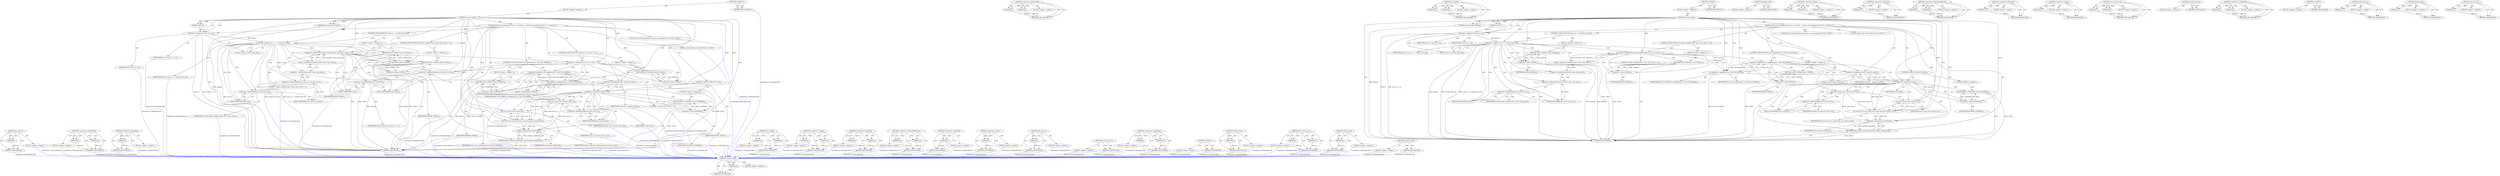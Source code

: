 digraph "prepare_creds" {
vulnerable_154 [label=<(METHOD,commit_creds)>];
vulnerable_155 [label=<(PARAM,p1)>];
vulnerable_156 [label=<(BLOCK,&lt;empty&gt;,&lt;empty&gt;)>];
vulnerable_157 [label=<(METHOD_RETURN,ANY)>];
vulnerable_111 [label=<(METHOD,&lt;operator&gt;.greaterThan)>];
vulnerable_112 [label=<(PARAM,p1)>];
vulnerable_113 [label=<(PARAM,p2)>];
vulnerable_114 [label=<(BLOCK,&lt;empty&gt;,&lt;empty&gt;)>];
vulnerable_115 [label=<(METHOD_RETURN,ANY)>];
vulnerable_133 [label=<(METHOD,ns_capable)>];
vulnerable_134 [label=<(PARAM,p1)>];
vulnerable_135 [label=<(PARAM,p2)>];
vulnerable_136 [label=<(BLOCK,&lt;empty&gt;,&lt;empty&gt;)>];
vulnerable_137 [label=<(METHOD_RETURN,ANY)>];
vulnerable_6 [label=<(METHOD,&lt;global&gt;)<SUB>1</SUB>>];
vulnerable_7 [label=<(BLOCK,&lt;empty&gt;,&lt;empty&gt;)<SUB>1</SUB>>];
vulnerable_8 [label=<(METHOD,userns_install)<SUB>1</SUB>>];
vulnerable_9 [label=<(PARAM,struct nsproxy *nsproxy)<SUB>1</SUB>>];
vulnerable_10 [label=<(PARAM,void *ns)<SUB>1</SUB>>];
vulnerable_11 [label=<(BLOCK,{
	struct user_namespace *user_ns = ns;
	struct...,{
	struct user_namespace *user_ns = ns;
	struct...)<SUB>2</SUB>>];
vulnerable_12 [label="<(LOCAL,struct user_namespace* user_ns: user_namespace*)<SUB>3</SUB>>"];
vulnerable_13 [label=<(&lt;operator&gt;.assignment,*user_ns = ns)<SUB>3</SUB>>];
vulnerable_14 [label=<(IDENTIFIER,user_ns,*user_ns = ns)<SUB>3</SUB>>];
vulnerable_15 [label=<(IDENTIFIER,ns,*user_ns = ns)<SUB>3</SUB>>];
vulnerable_16 [label="<(LOCAL,struct cred* cred: cred*)<SUB>4</SUB>>"];
vulnerable_17 [label=<(CONTROL_STRUCTURE,IF,if (user_ns == current_user_ns()))<SUB>9</SUB>>];
vulnerable_18 [label=<(&lt;operator&gt;.equals,user_ns == current_user_ns())<SUB>9</SUB>>];
vulnerable_19 [label=<(IDENTIFIER,user_ns,user_ns == current_user_ns())<SUB>9</SUB>>];
vulnerable_20 [label=<(current_user_ns,current_user_ns())<SUB>9</SUB>>];
vulnerable_21 [label=<(BLOCK,&lt;empty&gt;,&lt;empty&gt;)<SUB>10</SUB>>];
vulnerable_22 [label=<(RETURN,return -EINVAL;,return -EINVAL;)<SUB>10</SUB>>];
vulnerable_23 [label=<(&lt;operator&gt;.minus,-EINVAL)<SUB>10</SUB>>];
vulnerable_24 [label=<(IDENTIFIER,EINVAL,-EINVAL)<SUB>10</SUB>>];
vulnerable_25 [label=<(CONTROL_STRUCTURE,IF,if (atomic_read(&amp;current-&gt;mm-&gt;mm_users) &gt; 1))<SUB>13</SUB>>];
vulnerable_26 [label=<(&lt;operator&gt;.greaterThan,atomic_read(&amp;current-&gt;mm-&gt;mm_users) &gt; 1)<SUB>13</SUB>>];
vulnerable_27 [label=<(atomic_read,atomic_read(&amp;current-&gt;mm-&gt;mm_users))<SUB>13</SUB>>];
vulnerable_28 [label=<(&lt;operator&gt;.addressOf,&amp;current-&gt;mm-&gt;mm_users)<SUB>13</SUB>>];
vulnerable_29 [label=<(&lt;operator&gt;.indirectFieldAccess,current-&gt;mm-&gt;mm_users)<SUB>13</SUB>>];
vulnerable_30 [label=<(&lt;operator&gt;.indirectFieldAccess,current-&gt;mm)<SUB>13</SUB>>];
vulnerable_31 [label=<(IDENTIFIER,current,atomic_read(&amp;current-&gt;mm-&gt;mm_users))<SUB>13</SUB>>];
vulnerable_32 [label=<(FIELD_IDENTIFIER,mm,mm)<SUB>13</SUB>>];
vulnerable_33 [label=<(FIELD_IDENTIFIER,mm_users,mm_users)<SUB>13</SUB>>];
vulnerable_34 [label=<(LITERAL,1,atomic_read(&amp;current-&gt;mm-&gt;mm_users) &gt; 1)<SUB>13</SUB>>];
vulnerable_35 [label=<(BLOCK,&lt;empty&gt;,&lt;empty&gt;)<SUB>14</SUB>>];
vulnerable_36 [label=<(RETURN,return -EINVAL;,return -EINVAL;)<SUB>14</SUB>>];
vulnerable_37 [label=<(&lt;operator&gt;.minus,-EINVAL)<SUB>14</SUB>>];
vulnerable_38 [label=<(IDENTIFIER,EINVAL,-EINVAL)<SUB>14</SUB>>];
vulnerable_39 [label=<(CONTROL_STRUCTURE,IF,if (!ns_capable(user_ns, CAP_SYS_ADMIN)))<SUB>16</SUB>>];
vulnerable_40 [label=<(&lt;operator&gt;.logicalNot,!ns_capable(user_ns, CAP_SYS_ADMIN))<SUB>16</SUB>>];
vulnerable_41 [label=<(ns_capable,ns_capable(user_ns, CAP_SYS_ADMIN))<SUB>16</SUB>>];
vulnerable_42 [label=<(IDENTIFIER,user_ns,ns_capable(user_ns, CAP_SYS_ADMIN))<SUB>16</SUB>>];
vulnerable_43 [label=<(IDENTIFIER,CAP_SYS_ADMIN,ns_capable(user_ns, CAP_SYS_ADMIN))<SUB>16</SUB>>];
vulnerable_44 [label=<(BLOCK,&lt;empty&gt;,&lt;empty&gt;)<SUB>17</SUB>>];
vulnerable_45 [label=<(RETURN,return -EPERM;,return -EPERM;)<SUB>17</SUB>>];
vulnerable_46 [label=<(&lt;operator&gt;.minus,-EPERM)<SUB>17</SUB>>];
vulnerable_47 [label=<(IDENTIFIER,EPERM,-EPERM)<SUB>17</SUB>>];
vulnerable_48 [label=<(&lt;operator&gt;.assignment,cred = prepare_creds())<SUB>19</SUB>>];
vulnerable_49 [label=<(IDENTIFIER,cred,cred = prepare_creds())<SUB>19</SUB>>];
vulnerable_50 [label=<(prepare_creds,prepare_creds())<SUB>19</SUB>>];
vulnerable_51 [label=<(CONTROL_STRUCTURE,IF,if (!cred))<SUB>20</SUB>>];
vulnerable_52 [label=<(&lt;operator&gt;.logicalNot,!cred)<SUB>20</SUB>>];
vulnerable_53 [label=<(IDENTIFIER,cred,!cred)<SUB>20</SUB>>];
vulnerable_54 [label=<(BLOCK,&lt;empty&gt;,&lt;empty&gt;)<SUB>21</SUB>>];
vulnerable_55 [label=<(RETURN,return -ENOMEM;,return -ENOMEM;)<SUB>21</SUB>>];
vulnerable_56 [label=<(&lt;operator&gt;.minus,-ENOMEM)<SUB>21</SUB>>];
vulnerable_57 [label=<(IDENTIFIER,ENOMEM,-ENOMEM)<SUB>21</SUB>>];
vulnerable_58 [label=<(put_user_ns,put_user_ns(cred-&gt;user_ns))<SUB>23</SUB>>];
vulnerable_59 [label=<(&lt;operator&gt;.indirectFieldAccess,cred-&gt;user_ns)<SUB>23</SUB>>];
vulnerable_60 [label=<(IDENTIFIER,cred,put_user_ns(cred-&gt;user_ns))<SUB>23</SUB>>];
vulnerable_61 [label=<(FIELD_IDENTIFIER,user_ns,user_ns)<SUB>23</SUB>>];
vulnerable_62 [label=<(set_cred_user_ns,set_cred_user_ns(cred, get_user_ns(user_ns)))<SUB>24</SUB>>];
vulnerable_63 [label=<(IDENTIFIER,cred,set_cred_user_ns(cred, get_user_ns(user_ns)))<SUB>24</SUB>>];
vulnerable_64 [label=<(get_user_ns,get_user_ns(user_ns))<SUB>24</SUB>>];
vulnerable_65 [label=<(IDENTIFIER,user_ns,get_user_ns(user_ns))<SUB>24</SUB>>];
vulnerable_66 [label=<(RETURN,return commit_creds(cred);,return commit_creds(cred);)<SUB>26</SUB>>];
vulnerable_67 [label=<(commit_creds,commit_creds(cred))<SUB>26</SUB>>];
vulnerable_68 [label=<(IDENTIFIER,cred,commit_creds(cred))<SUB>26</SUB>>];
vulnerable_69 [label=<(METHOD_RETURN,int)<SUB>1</SUB>>];
vulnerable_71 [label=<(METHOD_RETURN,ANY)<SUB>1</SUB>>];
vulnerable_138 [label=<(METHOD,prepare_creds)>];
vulnerable_139 [label=<(BLOCK,&lt;empty&gt;,&lt;empty&gt;)>];
vulnerable_140 [label=<(METHOD_RETURN,ANY)>];
vulnerable_99 [label=<(METHOD,&lt;operator&gt;.equals)>];
vulnerable_100 [label=<(PARAM,p1)>];
vulnerable_101 [label=<(PARAM,p2)>];
vulnerable_102 [label=<(BLOCK,&lt;empty&gt;,&lt;empty&gt;)>];
vulnerable_103 [label=<(METHOD_RETURN,ANY)>];
vulnerable_129 [label=<(METHOD,&lt;operator&gt;.logicalNot)>];
vulnerable_130 [label=<(PARAM,p1)>];
vulnerable_131 [label=<(BLOCK,&lt;empty&gt;,&lt;empty&gt;)>];
vulnerable_132 [label=<(METHOD_RETURN,ANY)>];
vulnerable_124 [label=<(METHOD,&lt;operator&gt;.indirectFieldAccess)>];
vulnerable_125 [label=<(PARAM,p1)>];
vulnerable_126 [label=<(PARAM,p2)>];
vulnerable_127 [label=<(BLOCK,&lt;empty&gt;,&lt;empty&gt;)>];
vulnerable_128 [label=<(METHOD_RETURN,ANY)>];
vulnerable_120 [label=<(METHOD,&lt;operator&gt;.addressOf)>];
vulnerable_121 [label=<(PARAM,p1)>];
vulnerable_122 [label=<(BLOCK,&lt;empty&gt;,&lt;empty&gt;)>];
vulnerable_123 [label=<(METHOD_RETURN,ANY)>];
vulnerable_107 [label=<(METHOD,&lt;operator&gt;.minus)>];
vulnerable_108 [label=<(PARAM,p1)>];
vulnerable_109 [label=<(BLOCK,&lt;empty&gt;,&lt;empty&gt;)>];
vulnerable_110 [label=<(METHOD_RETURN,ANY)>];
vulnerable_145 [label=<(METHOD,set_cred_user_ns)>];
vulnerable_146 [label=<(PARAM,p1)>];
vulnerable_147 [label=<(PARAM,p2)>];
vulnerable_148 [label=<(BLOCK,&lt;empty&gt;,&lt;empty&gt;)>];
vulnerable_149 [label=<(METHOD_RETURN,ANY)>];
vulnerable_104 [label=<(METHOD,current_user_ns)>];
vulnerable_105 [label=<(BLOCK,&lt;empty&gt;,&lt;empty&gt;)>];
vulnerable_106 [label=<(METHOD_RETURN,ANY)>];
vulnerable_94 [label=<(METHOD,&lt;operator&gt;.assignment)>];
vulnerable_95 [label=<(PARAM,p1)>];
vulnerable_96 [label=<(PARAM,p2)>];
vulnerable_97 [label=<(BLOCK,&lt;empty&gt;,&lt;empty&gt;)>];
vulnerable_98 [label=<(METHOD_RETURN,ANY)>];
vulnerable_88 [label=<(METHOD,&lt;global&gt;)<SUB>1</SUB>>];
vulnerable_89 [label=<(BLOCK,&lt;empty&gt;,&lt;empty&gt;)>];
vulnerable_90 [label=<(METHOD_RETURN,ANY)>];
vulnerable_150 [label=<(METHOD,get_user_ns)>];
vulnerable_151 [label=<(PARAM,p1)>];
vulnerable_152 [label=<(BLOCK,&lt;empty&gt;,&lt;empty&gt;)>];
vulnerable_153 [label=<(METHOD_RETURN,ANY)>];
vulnerable_116 [label=<(METHOD,atomic_read)>];
vulnerable_117 [label=<(PARAM,p1)>];
vulnerable_118 [label=<(BLOCK,&lt;empty&gt;,&lt;empty&gt;)>];
vulnerable_119 [label=<(METHOD_RETURN,ANY)>];
vulnerable_141 [label=<(METHOD,put_user_ns)>];
vulnerable_142 [label=<(PARAM,p1)>];
vulnerable_143 [label=<(BLOCK,&lt;empty&gt;,&lt;empty&gt;)>];
vulnerable_144 [label=<(METHOD_RETURN,ANY)>];
fixed_167 [label=<(METHOD,get_user_ns)>];
fixed_168 [label=<(PARAM,p1)>];
fixed_169 [label=<(BLOCK,&lt;empty&gt;,&lt;empty&gt;)>];
fixed_170 [label=<(METHOD_RETURN,ANY)>];
fixed_123 [label=<(METHOD,&lt;operator&gt;.greaterThan)>];
fixed_124 [label=<(PARAM,p1)>];
fixed_125 [label=<(PARAM,p2)>];
fixed_126 [label=<(BLOCK,&lt;empty&gt;,&lt;empty&gt;)>];
fixed_127 [label=<(METHOD_RETURN,ANY)>];
fixed_146 [label=<(METHOD,&lt;operator&gt;.logicalNot)>];
fixed_147 [label=<(PARAM,p1)>];
fixed_148 [label=<(BLOCK,&lt;empty&gt;,&lt;empty&gt;)>];
fixed_149 [label=<(METHOD_RETURN,ANY)>];
fixed_6 [label=<(METHOD,&lt;global&gt;)<SUB>1</SUB>>];
fixed_7 [label=<(BLOCK,&lt;empty&gt;,&lt;empty&gt;)<SUB>1</SUB>>];
fixed_8 [label=<(METHOD,userns_install)<SUB>1</SUB>>];
fixed_9 [label=<(PARAM,struct nsproxy *nsproxy)<SUB>1</SUB>>];
fixed_10 [label=<(PARAM,void *ns)<SUB>1</SUB>>];
fixed_11 [label=<(BLOCK,{
	struct user_namespace *user_ns = ns;
	struct...,{
	struct user_namespace *user_ns = ns;
	struct...)<SUB>2</SUB>>];
fixed_12 [label="<(LOCAL,struct user_namespace* user_ns: user_namespace*)<SUB>3</SUB>>"];
fixed_13 [label=<(&lt;operator&gt;.assignment,*user_ns = ns)<SUB>3</SUB>>];
fixed_14 [label=<(IDENTIFIER,user_ns,*user_ns = ns)<SUB>3</SUB>>];
fixed_15 [label=<(IDENTIFIER,ns,*user_ns = ns)<SUB>3</SUB>>];
fixed_16 [label="<(LOCAL,struct cred* cred: cred*)<SUB>4</SUB>>"];
fixed_17 [label=<(CONTROL_STRUCTURE,IF,if (user_ns == current_user_ns()))<SUB>9</SUB>>];
fixed_18 [label=<(&lt;operator&gt;.equals,user_ns == current_user_ns())<SUB>9</SUB>>];
fixed_19 [label=<(IDENTIFIER,user_ns,user_ns == current_user_ns())<SUB>9</SUB>>];
fixed_20 [label=<(current_user_ns,current_user_ns())<SUB>9</SUB>>];
fixed_21 [label=<(BLOCK,&lt;empty&gt;,&lt;empty&gt;)<SUB>10</SUB>>];
fixed_22 [label=<(RETURN,return -EINVAL;,return -EINVAL;)<SUB>10</SUB>>];
fixed_23 [label=<(&lt;operator&gt;.minus,-EINVAL)<SUB>10</SUB>>];
fixed_24 [label=<(IDENTIFIER,EINVAL,-EINVAL)<SUB>10</SUB>>];
fixed_25 [label=<(CONTROL_STRUCTURE,IF,if (atomic_read(&amp;current-&gt;mm-&gt;mm_users) &gt; 1))<SUB>13</SUB>>];
fixed_26 [label=<(&lt;operator&gt;.greaterThan,atomic_read(&amp;current-&gt;mm-&gt;mm_users) &gt; 1)<SUB>13</SUB>>];
fixed_27 [label=<(atomic_read,atomic_read(&amp;current-&gt;mm-&gt;mm_users))<SUB>13</SUB>>];
fixed_28 [label=<(&lt;operator&gt;.addressOf,&amp;current-&gt;mm-&gt;mm_users)<SUB>13</SUB>>];
fixed_29 [label=<(&lt;operator&gt;.indirectFieldAccess,current-&gt;mm-&gt;mm_users)<SUB>13</SUB>>];
fixed_30 [label=<(&lt;operator&gt;.indirectFieldAccess,current-&gt;mm)<SUB>13</SUB>>];
fixed_31 [label=<(IDENTIFIER,current,atomic_read(&amp;current-&gt;mm-&gt;mm_users))<SUB>13</SUB>>];
fixed_32 [label=<(FIELD_IDENTIFIER,mm,mm)<SUB>13</SUB>>];
fixed_33 [label=<(FIELD_IDENTIFIER,mm_users,mm_users)<SUB>13</SUB>>];
fixed_34 [label=<(LITERAL,1,atomic_read(&amp;current-&gt;mm-&gt;mm_users) &gt; 1)<SUB>13</SUB>>];
fixed_35 [label=<(BLOCK,&lt;empty&gt;,&lt;empty&gt;)<SUB>14</SUB>>];
fixed_36 [label=<(RETURN,return -EINVAL;,return -EINVAL;)<SUB>14</SUB>>];
fixed_37 [label=<(&lt;operator&gt;.minus,-EINVAL)<SUB>14</SUB>>];
fixed_38 [label=<(IDENTIFIER,EINVAL,-EINVAL)<SUB>14</SUB>>];
fixed_39 [label=<(CONTROL_STRUCTURE,IF,if (current-&gt;fs-&gt;users != 1))<SUB>16</SUB>>];
fixed_40 [label=<(&lt;operator&gt;.notEquals,current-&gt;fs-&gt;users != 1)<SUB>16</SUB>>];
fixed_41 [label=<(&lt;operator&gt;.indirectFieldAccess,current-&gt;fs-&gt;users)<SUB>16</SUB>>];
fixed_42 [label=<(&lt;operator&gt;.indirectFieldAccess,current-&gt;fs)<SUB>16</SUB>>];
fixed_43 [label=<(IDENTIFIER,current,current-&gt;fs-&gt;users != 1)<SUB>16</SUB>>];
fixed_44 [label=<(FIELD_IDENTIFIER,fs,fs)<SUB>16</SUB>>];
fixed_45 [label=<(FIELD_IDENTIFIER,users,users)<SUB>16</SUB>>];
fixed_46 [label=<(LITERAL,1,current-&gt;fs-&gt;users != 1)<SUB>16</SUB>>];
fixed_47 [label=<(BLOCK,&lt;empty&gt;,&lt;empty&gt;)<SUB>17</SUB>>];
fixed_48 [label=<(RETURN,return -EINVAL;,return -EINVAL;)<SUB>17</SUB>>];
fixed_49 [label=<(&lt;operator&gt;.minus,-EINVAL)<SUB>17</SUB>>];
fixed_50 [label=<(IDENTIFIER,EINVAL,-EINVAL)<SUB>17</SUB>>];
fixed_51 [label=<(CONTROL_STRUCTURE,IF,if (!ns_capable(user_ns, CAP_SYS_ADMIN)))<SUB>19</SUB>>];
fixed_52 [label=<(&lt;operator&gt;.logicalNot,!ns_capable(user_ns, CAP_SYS_ADMIN))<SUB>19</SUB>>];
fixed_53 [label=<(ns_capable,ns_capable(user_ns, CAP_SYS_ADMIN))<SUB>19</SUB>>];
fixed_54 [label=<(IDENTIFIER,user_ns,ns_capable(user_ns, CAP_SYS_ADMIN))<SUB>19</SUB>>];
fixed_55 [label=<(IDENTIFIER,CAP_SYS_ADMIN,ns_capable(user_ns, CAP_SYS_ADMIN))<SUB>19</SUB>>];
fixed_56 [label=<(BLOCK,&lt;empty&gt;,&lt;empty&gt;)<SUB>20</SUB>>];
fixed_57 [label=<(RETURN,return -EPERM;,return -EPERM;)<SUB>20</SUB>>];
fixed_58 [label=<(&lt;operator&gt;.minus,-EPERM)<SUB>20</SUB>>];
fixed_59 [label=<(IDENTIFIER,EPERM,-EPERM)<SUB>20</SUB>>];
fixed_60 [label=<(&lt;operator&gt;.assignment,cred = prepare_creds())<SUB>22</SUB>>];
fixed_61 [label=<(IDENTIFIER,cred,cred = prepare_creds())<SUB>22</SUB>>];
fixed_62 [label=<(prepare_creds,prepare_creds())<SUB>22</SUB>>];
fixed_63 [label=<(CONTROL_STRUCTURE,IF,if (!cred))<SUB>23</SUB>>];
fixed_64 [label=<(&lt;operator&gt;.logicalNot,!cred)<SUB>23</SUB>>];
fixed_65 [label=<(IDENTIFIER,cred,!cred)<SUB>23</SUB>>];
fixed_66 [label=<(BLOCK,&lt;empty&gt;,&lt;empty&gt;)<SUB>24</SUB>>];
fixed_67 [label=<(RETURN,return -ENOMEM;,return -ENOMEM;)<SUB>24</SUB>>];
fixed_68 [label=<(&lt;operator&gt;.minus,-ENOMEM)<SUB>24</SUB>>];
fixed_69 [label=<(IDENTIFIER,ENOMEM,-ENOMEM)<SUB>24</SUB>>];
fixed_70 [label=<(put_user_ns,put_user_ns(cred-&gt;user_ns))<SUB>26</SUB>>];
fixed_71 [label=<(&lt;operator&gt;.indirectFieldAccess,cred-&gt;user_ns)<SUB>26</SUB>>];
fixed_72 [label=<(IDENTIFIER,cred,put_user_ns(cred-&gt;user_ns))<SUB>26</SUB>>];
fixed_73 [label=<(FIELD_IDENTIFIER,user_ns,user_ns)<SUB>26</SUB>>];
fixed_74 [label=<(set_cred_user_ns,set_cred_user_ns(cred, get_user_ns(user_ns)))<SUB>27</SUB>>];
fixed_75 [label=<(IDENTIFIER,cred,set_cred_user_ns(cred, get_user_ns(user_ns)))<SUB>27</SUB>>];
fixed_76 [label=<(get_user_ns,get_user_ns(user_ns))<SUB>27</SUB>>];
fixed_77 [label=<(IDENTIFIER,user_ns,get_user_ns(user_ns))<SUB>27</SUB>>];
fixed_78 [label=<(RETURN,return commit_creds(cred);,return commit_creds(cred);)<SUB>29</SUB>>];
fixed_79 [label=<(commit_creds,commit_creds(cred))<SUB>29</SUB>>];
fixed_80 [label=<(IDENTIFIER,cred,commit_creds(cred))<SUB>29</SUB>>];
fixed_81 [label=<(METHOD_RETURN,int)<SUB>1</SUB>>];
fixed_83 [label=<(METHOD_RETURN,ANY)<SUB>1</SUB>>];
fixed_150 [label=<(METHOD,ns_capable)>];
fixed_151 [label=<(PARAM,p1)>];
fixed_152 [label=<(PARAM,p2)>];
fixed_153 [label=<(BLOCK,&lt;empty&gt;,&lt;empty&gt;)>];
fixed_154 [label=<(METHOD_RETURN,ANY)>];
fixed_111 [label=<(METHOD,&lt;operator&gt;.equals)>];
fixed_112 [label=<(PARAM,p1)>];
fixed_113 [label=<(PARAM,p2)>];
fixed_114 [label=<(BLOCK,&lt;empty&gt;,&lt;empty&gt;)>];
fixed_115 [label=<(METHOD_RETURN,ANY)>];
fixed_141 [label=<(METHOD,&lt;operator&gt;.notEquals)>];
fixed_142 [label=<(PARAM,p1)>];
fixed_143 [label=<(PARAM,p2)>];
fixed_144 [label=<(BLOCK,&lt;empty&gt;,&lt;empty&gt;)>];
fixed_145 [label=<(METHOD_RETURN,ANY)>];
fixed_136 [label=<(METHOD,&lt;operator&gt;.indirectFieldAccess)>];
fixed_137 [label=<(PARAM,p1)>];
fixed_138 [label=<(PARAM,p2)>];
fixed_139 [label=<(BLOCK,&lt;empty&gt;,&lt;empty&gt;)>];
fixed_140 [label=<(METHOD_RETURN,ANY)>];
fixed_132 [label=<(METHOD,&lt;operator&gt;.addressOf)>];
fixed_133 [label=<(PARAM,p1)>];
fixed_134 [label=<(BLOCK,&lt;empty&gt;,&lt;empty&gt;)>];
fixed_135 [label=<(METHOD_RETURN,ANY)>];
fixed_119 [label=<(METHOD,&lt;operator&gt;.minus)>];
fixed_120 [label=<(PARAM,p1)>];
fixed_121 [label=<(BLOCK,&lt;empty&gt;,&lt;empty&gt;)>];
fixed_122 [label=<(METHOD_RETURN,ANY)>];
fixed_158 [label=<(METHOD,put_user_ns)>];
fixed_159 [label=<(PARAM,p1)>];
fixed_160 [label=<(BLOCK,&lt;empty&gt;,&lt;empty&gt;)>];
fixed_161 [label=<(METHOD_RETURN,ANY)>];
fixed_116 [label=<(METHOD,current_user_ns)>];
fixed_117 [label=<(BLOCK,&lt;empty&gt;,&lt;empty&gt;)>];
fixed_118 [label=<(METHOD_RETURN,ANY)>];
fixed_106 [label=<(METHOD,&lt;operator&gt;.assignment)>];
fixed_107 [label=<(PARAM,p1)>];
fixed_108 [label=<(PARAM,p2)>];
fixed_109 [label=<(BLOCK,&lt;empty&gt;,&lt;empty&gt;)>];
fixed_110 [label=<(METHOD_RETURN,ANY)>];
fixed_100 [label=<(METHOD,&lt;global&gt;)<SUB>1</SUB>>];
fixed_101 [label=<(BLOCK,&lt;empty&gt;,&lt;empty&gt;)>];
fixed_102 [label=<(METHOD_RETURN,ANY)>];
fixed_171 [label=<(METHOD,commit_creds)>];
fixed_172 [label=<(PARAM,p1)>];
fixed_173 [label=<(BLOCK,&lt;empty&gt;,&lt;empty&gt;)>];
fixed_174 [label=<(METHOD_RETURN,ANY)>];
fixed_162 [label=<(METHOD,set_cred_user_ns)>];
fixed_163 [label=<(PARAM,p1)>];
fixed_164 [label=<(PARAM,p2)>];
fixed_165 [label=<(BLOCK,&lt;empty&gt;,&lt;empty&gt;)>];
fixed_166 [label=<(METHOD_RETURN,ANY)>];
fixed_128 [label=<(METHOD,atomic_read)>];
fixed_129 [label=<(PARAM,p1)>];
fixed_130 [label=<(BLOCK,&lt;empty&gt;,&lt;empty&gt;)>];
fixed_131 [label=<(METHOD_RETURN,ANY)>];
fixed_155 [label=<(METHOD,prepare_creds)>];
fixed_156 [label=<(BLOCK,&lt;empty&gt;,&lt;empty&gt;)>];
fixed_157 [label=<(METHOD_RETURN,ANY)>];
vulnerable_154 -> vulnerable_155  [key=0, label="AST: "];
vulnerable_154 -> vulnerable_155  [key=1, label="DDG: "];
vulnerable_154 -> vulnerable_156  [key=0, label="AST: "];
vulnerable_154 -> vulnerable_157  [key=0, label="AST: "];
vulnerable_154 -> vulnerable_157  [key=1, label="CFG: "];
vulnerable_155 -> vulnerable_157  [key=0, label="DDG: p1"];
vulnerable_111 -> vulnerable_112  [key=0, label="AST: "];
vulnerable_111 -> vulnerable_112  [key=1, label="DDG: "];
vulnerable_111 -> vulnerable_114  [key=0, label="AST: "];
vulnerable_111 -> vulnerable_113  [key=0, label="AST: "];
vulnerable_111 -> vulnerable_113  [key=1, label="DDG: "];
vulnerable_111 -> vulnerable_115  [key=0, label="AST: "];
vulnerable_111 -> vulnerable_115  [key=1, label="CFG: "];
vulnerable_112 -> vulnerable_115  [key=0, label="DDG: p1"];
vulnerable_113 -> vulnerable_115  [key=0, label="DDG: p2"];
vulnerable_133 -> vulnerable_134  [key=0, label="AST: "];
vulnerable_133 -> vulnerable_134  [key=1, label="DDG: "];
vulnerable_133 -> vulnerable_136  [key=0, label="AST: "];
vulnerable_133 -> vulnerable_135  [key=0, label="AST: "];
vulnerable_133 -> vulnerable_135  [key=1, label="DDG: "];
vulnerable_133 -> vulnerable_137  [key=0, label="AST: "];
vulnerable_133 -> vulnerable_137  [key=1, label="CFG: "];
vulnerable_134 -> vulnerable_137  [key=0, label="DDG: p1"];
vulnerable_135 -> vulnerable_137  [key=0, label="DDG: p2"];
vulnerable_6 -> vulnerable_7  [key=0, label="AST: "];
vulnerable_6 -> vulnerable_71  [key=0, label="AST: "];
vulnerable_6 -> vulnerable_71  [key=1, label="CFG: "];
vulnerable_7 -> vulnerable_8  [key=0, label="AST: "];
vulnerable_8 -> vulnerable_9  [key=0, label="AST: "];
vulnerable_8 -> vulnerable_9  [key=1, label="DDG: "];
vulnerable_8 -> vulnerable_10  [key=0, label="AST: "];
vulnerable_8 -> vulnerable_10  [key=1, label="DDG: "];
vulnerable_8 -> vulnerable_11  [key=0, label="AST: "];
vulnerable_8 -> vulnerable_69  [key=0, label="AST: "];
vulnerable_8 -> vulnerable_13  [key=0, label="CFG: "];
vulnerable_8 -> vulnerable_13  [key=1, label="DDG: "];
vulnerable_8 -> vulnerable_48  [key=0, label="DDG: "];
vulnerable_8 -> vulnerable_62  [key=0, label="DDG: "];
vulnerable_8 -> vulnerable_18  [key=0, label="DDG: "];
vulnerable_8 -> vulnerable_26  [key=0, label="DDG: "];
vulnerable_8 -> vulnerable_52  [key=0, label="DDG: "];
vulnerable_8 -> vulnerable_64  [key=0, label="DDG: "];
vulnerable_8 -> vulnerable_67  [key=0, label="DDG: "];
vulnerable_8 -> vulnerable_41  [key=0, label="DDG: "];
vulnerable_8 -> vulnerable_23  [key=0, label="DDG: "];
vulnerable_8 -> vulnerable_37  [key=0, label="DDG: "];
vulnerable_8 -> vulnerable_46  [key=0, label="DDG: "];
vulnerable_8 -> vulnerable_56  [key=0, label="DDG: "];
vulnerable_9 -> vulnerable_69  [key=0, label="DDG: nsproxy"];
vulnerable_10 -> vulnerable_13  [key=0, label="DDG: ns"];
vulnerable_11 -> vulnerable_12  [key=0, label="AST: "];
vulnerable_11 -> vulnerable_13  [key=0, label="AST: "];
vulnerable_11 -> vulnerable_16  [key=0, label="AST: "];
vulnerable_11 -> vulnerable_17  [key=0, label="AST: "];
vulnerable_11 -> vulnerable_25  [key=0, label="AST: "];
vulnerable_11 -> vulnerable_39  [key=0, label="AST: "];
vulnerable_11 -> vulnerable_48  [key=0, label="AST: "];
vulnerable_11 -> vulnerable_51  [key=0, label="AST: "];
vulnerable_11 -> vulnerable_58  [key=0, label="AST: "];
vulnerable_11 -> vulnerable_62  [key=0, label="AST: "];
vulnerable_11 -> vulnerable_66  [key=0, label="AST: "];
vulnerable_13 -> vulnerable_14  [key=0, label="AST: "];
vulnerable_13 -> vulnerable_15  [key=0, label="AST: "];
vulnerable_13 -> vulnerable_20  [key=0, label="CFG: "];
vulnerable_13 -> vulnerable_69  [key=0, label="DDG: ns"];
vulnerable_13 -> vulnerable_69  [key=1, label="DDG: *user_ns = ns"];
vulnerable_13 -> vulnerable_18  [key=0, label="DDG: user_ns"];
vulnerable_17 -> vulnerable_18  [key=0, label="AST: "];
vulnerable_17 -> vulnerable_21  [key=0, label="AST: "];
vulnerable_18 -> vulnerable_19  [key=0, label="AST: "];
vulnerable_18 -> vulnerable_20  [key=0, label="AST: "];
vulnerable_18 -> vulnerable_23  [key=0, label="CFG: "];
vulnerable_18 -> vulnerable_23  [key=1, label="CDG: "];
vulnerable_18 -> vulnerable_32  [key=0, label="CFG: "];
vulnerable_18 -> vulnerable_32  [key=1, label="CDG: "];
vulnerable_18 -> vulnerable_69  [key=0, label="DDG: user_ns"];
vulnerable_18 -> vulnerable_69  [key=1, label="DDG: current_user_ns()"];
vulnerable_18 -> vulnerable_69  [key=2, label="DDG: user_ns == current_user_ns()"];
vulnerable_18 -> vulnerable_41  [key=0, label="DDG: user_ns"];
vulnerable_18 -> vulnerable_30  [key=0, label="CDG: "];
vulnerable_18 -> vulnerable_33  [key=0, label="CDG: "];
vulnerable_18 -> vulnerable_26  [key=0, label="CDG: "];
vulnerable_18 -> vulnerable_28  [key=0, label="CDG: "];
vulnerable_18 -> vulnerable_22  [key=0, label="CDG: "];
vulnerable_18 -> vulnerable_27  [key=0, label="CDG: "];
vulnerable_18 -> vulnerable_29  [key=0, label="CDG: "];
vulnerable_20 -> vulnerable_18  [key=0, label="CFG: "];
vulnerable_21 -> vulnerable_22  [key=0, label="AST: "];
vulnerable_22 -> vulnerable_23  [key=0, label="AST: "];
vulnerable_22 -> vulnerable_69  [key=0, label="CFG: "];
vulnerable_22 -> vulnerable_69  [key=1, label="DDG: &lt;RET&gt;"];
vulnerable_23 -> vulnerable_24  [key=0, label="AST: "];
vulnerable_23 -> vulnerable_22  [key=0, label="CFG: "];
vulnerable_23 -> vulnerable_22  [key=1, label="DDG: -EINVAL"];
vulnerable_23 -> vulnerable_69  [key=0, label="DDG: EINVAL"];
vulnerable_23 -> vulnerable_69  [key=1, label="DDG: -EINVAL"];
vulnerable_25 -> vulnerable_26  [key=0, label="AST: "];
vulnerable_25 -> vulnerable_35  [key=0, label="AST: "];
vulnerable_26 -> vulnerable_27  [key=0, label="AST: "];
vulnerable_26 -> vulnerable_34  [key=0, label="AST: "];
vulnerable_26 -> vulnerable_37  [key=0, label="CFG: "];
vulnerable_26 -> vulnerable_37  [key=1, label="CDG: "];
vulnerable_26 -> vulnerable_41  [key=0, label="CFG: "];
vulnerable_26 -> vulnerable_41  [key=1, label="CDG: "];
vulnerable_26 -> vulnerable_36  [key=0, label="CDG: "];
vulnerable_26 -> vulnerable_40  [key=0, label="CDG: "];
vulnerable_27 -> vulnerable_28  [key=0, label="AST: "];
vulnerable_27 -> vulnerable_26  [key=0, label="CFG: "];
vulnerable_27 -> vulnerable_26  [key=1, label="DDG: &amp;current-&gt;mm-&gt;mm_users"];
vulnerable_28 -> vulnerable_29  [key=0, label="AST: "];
vulnerable_28 -> vulnerable_27  [key=0, label="CFG: "];
vulnerable_29 -> vulnerable_30  [key=0, label="AST: "];
vulnerable_29 -> vulnerable_33  [key=0, label="AST: "];
vulnerable_29 -> vulnerable_28  [key=0, label="CFG: "];
vulnerable_30 -> vulnerable_31  [key=0, label="AST: "];
vulnerable_30 -> vulnerable_32  [key=0, label="AST: "];
vulnerable_30 -> vulnerable_33  [key=0, label="CFG: "];
vulnerable_32 -> vulnerable_30  [key=0, label="CFG: "];
vulnerable_33 -> vulnerable_29  [key=0, label="CFG: "];
vulnerable_35 -> vulnerable_36  [key=0, label="AST: "];
vulnerable_36 -> vulnerable_37  [key=0, label="AST: "];
vulnerable_36 -> vulnerable_69  [key=0, label="CFG: "];
vulnerable_36 -> vulnerable_69  [key=1, label="DDG: &lt;RET&gt;"];
vulnerable_37 -> vulnerable_38  [key=0, label="AST: "];
vulnerable_37 -> vulnerable_36  [key=0, label="CFG: "];
vulnerable_37 -> vulnerable_36  [key=1, label="DDG: -EINVAL"];
vulnerable_39 -> vulnerable_40  [key=0, label="AST: "];
vulnerable_39 -> vulnerable_44  [key=0, label="AST: "];
vulnerable_40 -> vulnerable_41  [key=0, label="AST: "];
vulnerable_40 -> vulnerable_46  [key=0, label="CFG: "];
vulnerable_40 -> vulnerable_46  [key=1, label="CDG: "];
vulnerable_40 -> vulnerable_50  [key=0, label="CFG: "];
vulnerable_40 -> vulnerable_50  [key=1, label="CDG: "];
vulnerable_40 -> vulnerable_48  [key=0, label="CDG: "];
vulnerable_40 -> vulnerable_52  [key=0, label="CDG: "];
vulnerable_40 -> vulnerable_45  [key=0, label="CDG: "];
vulnerable_41 -> vulnerable_42  [key=0, label="AST: "];
vulnerable_41 -> vulnerable_43  [key=0, label="AST: "];
vulnerable_41 -> vulnerable_40  [key=0, label="CFG: "];
vulnerable_41 -> vulnerable_40  [key=1, label="DDG: user_ns"];
vulnerable_41 -> vulnerable_40  [key=2, label="DDG: CAP_SYS_ADMIN"];
vulnerable_41 -> vulnerable_69  [key=0, label="DDG: CAP_SYS_ADMIN"];
vulnerable_41 -> vulnerable_64  [key=0, label="DDG: user_ns"];
vulnerable_44 -> vulnerable_45  [key=0, label="AST: "];
vulnerable_45 -> vulnerable_46  [key=0, label="AST: "];
vulnerable_45 -> vulnerable_69  [key=0, label="CFG: "];
vulnerable_45 -> vulnerable_69  [key=1, label="DDG: &lt;RET&gt;"];
vulnerable_46 -> vulnerable_47  [key=0, label="AST: "];
vulnerable_46 -> vulnerable_45  [key=0, label="CFG: "];
vulnerable_46 -> vulnerable_45  [key=1, label="DDG: -EPERM"];
vulnerable_48 -> vulnerable_49  [key=0, label="AST: "];
vulnerable_48 -> vulnerable_50  [key=0, label="AST: "];
vulnerable_48 -> vulnerable_52  [key=0, label="CFG: "];
vulnerable_48 -> vulnerable_52  [key=1, label="DDG: cred"];
vulnerable_50 -> vulnerable_48  [key=0, label="CFG: "];
vulnerable_51 -> vulnerable_52  [key=0, label="AST: "];
vulnerable_51 -> vulnerable_54  [key=0, label="AST: "];
vulnerable_52 -> vulnerable_53  [key=0, label="AST: "];
vulnerable_52 -> vulnerable_56  [key=0, label="CFG: "];
vulnerable_52 -> vulnerable_56  [key=1, label="CDG: "];
vulnerable_52 -> vulnerable_61  [key=0, label="CFG: "];
vulnerable_52 -> vulnerable_61  [key=1, label="CDG: "];
vulnerable_52 -> vulnerable_58  [key=0, label="DDG: cred"];
vulnerable_52 -> vulnerable_58  [key=1, label="CDG: "];
vulnerable_52 -> vulnerable_62  [key=0, label="DDG: cred"];
vulnerable_52 -> vulnerable_62  [key=1, label="CDG: "];
vulnerable_52 -> vulnerable_64  [key=0, label="CDG: "];
vulnerable_52 -> vulnerable_66  [key=0, label="CDG: "];
vulnerable_52 -> vulnerable_67  [key=0, label="CDG: "];
vulnerable_52 -> vulnerable_59  [key=0, label="CDG: "];
vulnerable_52 -> vulnerable_55  [key=0, label="CDG: "];
vulnerable_54 -> vulnerable_55  [key=0, label="AST: "];
vulnerable_55 -> vulnerable_56  [key=0, label="AST: "];
vulnerable_55 -> vulnerable_69  [key=0, label="CFG: "];
vulnerable_55 -> vulnerable_69  [key=1, label="DDG: &lt;RET&gt;"];
vulnerable_56 -> vulnerable_57  [key=0, label="AST: "];
vulnerable_56 -> vulnerable_55  [key=0, label="CFG: "];
vulnerable_56 -> vulnerable_55  [key=1, label="DDG: -ENOMEM"];
vulnerable_58 -> vulnerable_59  [key=0, label="AST: "];
vulnerable_58 -> vulnerable_64  [key=0, label="CFG: "];
vulnerable_58 -> vulnerable_62  [key=0, label="DDG: cred-&gt;user_ns"];
vulnerable_58 -> vulnerable_67  [key=0, label="DDG: cred-&gt;user_ns"];
vulnerable_59 -> vulnerable_60  [key=0, label="AST: "];
vulnerable_59 -> vulnerable_61  [key=0, label="AST: "];
vulnerable_59 -> vulnerable_58  [key=0, label="CFG: "];
vulnerable_61 -> vulnerable_59  [key=0, label="CFG: "];
vulnerable_62 -> vulnerable_63  [key=0, label="AST: "];
vulnerable_62 -> vulnerable_64  [key=0, label="AST: "];
vulnerable_62 -> vulnerable_67  [key=0, label="CFG: "];
vulnerable_62 -> vulnerable_67  [key=1, label="DDG: cred"];
vulnerable_64 -> vulnerable_65  [key=0, label="AST: "];
vulnerable_64 -> vulnerable_62  [key=0, label="CFG: "];
vulnerable_64 -> vulnerable_62  [key=1, label="DDG: user_ns"];
vulnerable_66 -> vulnerable_67  [key=0, label="AST: "];
vulnerable_66 -> vulnerable_69  [key=0, label="CFG: "];
vulnerable_66 -> vulnerable_69  [key=1, label="DDG: &lt;RET&gt;"];
vulnerable_67 -> vulnerable_68  [key=0, label="AST: "];
vulnerable_67 -> vulnerable_66  [key=0, label="CFG: "];
vulnerable_67 -> vulnerable_66  [key=1, label="DDG: commit_creds(cred)"];
vulnerable_138 -> vulnerable_139  [key=0, label="AST: "];
vulnerable_138 -> vulnerable_140  [key=0, label="AST: "];
vulnerable_138 -> vulnerable_140  [key=1, label="CFG: "];
vulnerable_99 -> vulnerable_100  [key=0, label="AST: "];
vulnerable_99 -> vulnerable_100  [key=1, label="DDG: "];
vulnerable_99 -> vulnerable_102  [key=0, label="AST: "];
vulnerable_99 -> vulnerable_101  [key=0, label="AST: "];
vulnerable_99 -> vulnerable_101  [key=1, label="DDG: "];
vulnerable_99 -> vulnerable_103  [key=0, label="AST: "];
vulnerable_99 -> vulnerable_103  [key=1, label="CFG: "];
vulnerable_100 -> vulnerable_103  [key=0, label="DDG: p1"];
vulnerable_101 -> vulnerable_103  [key=0, label="DDG: p2"];
vulnerable_129 -> vulnerable_130  [key=0, label="AST: "];
vulnerable_129 -> vulnerable_130  [key=1, label="DDG: "];
vulnerable_129 -> vulnerable_131  [key=0, label="AST: "];
vulnerable_129 -> vulnerable_132  [key=0, label="AST: "];
vulnerable_129 -> vulnerable_132  [key=1, label="CFG: "];
vulnerable_130 -> vulnerable_132  [key=0, label="DDG: p1"];
vulnerable_124 -> vulnerable_125  [key=0, label="AST: "];
vulnerable_124 -> vulnerable_125  [key=1, label="DDG: "];
vulnerable_124 -> vulnerable_127  [key=0, label="AST: "];
vulnerable_124 -> vulnerable_126  [key=0, label="AST: "];
vulnerable_124 -> vulnerable_126  [key=1, label="DDG: "];
vulnerable_124 -> vulnerable_128  [key=0, label="AST: "];
vulnerable_124 -> vulnerable_128  [key=1, label="CFG: "];
vulnerable_125 -> vulnerable_128  [key=0, label="DDG: p1"];
vulnerable_126 -> vulnerable_128  [key=0, label="DDG: p2"];
vulnerable_120 -> vulnerable_121  [key=0, label="AST: "];
vulnerable_120 -> vulnerable_121  [key=1, label="DDG: "];
vulnerable_120 -> vulnerable_122  [key=0, label="AST: "];
vulnerable_120 -> vulnerable_123  [key=0, label="AST: "];
vulnerable_120 -> vulnerable_123  [key=1, label="CFG: "];
vulnerable_121 -> vulnerable_123  [key=0, label="DDG: p1"];
vulnerable_107 -> vulnerable_108  [key=0, label="AST: "];
vulnerable_107 -> vulnerable_108  [key=1, label="DDG: "];
vulnerable_107 -> vulnerable_109  [key=0, label="AST: "];
vulnerable_107 -> vulnerable_110  [key=0, label="AST: "];
vulnerable_107 -> vulnerable_110  [key=1, label="CFG: "];
vulnerable_108 -> vulnerable_110  [key=0, label="DDG: p1"];
vulnerable_145 -> vulnerable_146  [key=0, label="AST: "];
vulnerable_145 -> vulnerable_146  [key=1, label="DDG: "];
vulnerable_145 -> vulnerable_148  [key=0, label="AST: "];
vulnerable_145 -> vulnerable_147  [key=0, label="AST: "];
vulnerable_145 -> vulnerable_147  [key=1, label="DDG: "];
vulnerable_145 -> vulnerable_149  [key=0, label="AST: "];
vulnerable_145 -> vulnerable_149  [key=1, label="CFG: "];
vulnerable_146 -> vulnerable_149  [key=0, label="DDG: p1"];
vulnerable_147 -> vulnerable_149  [key=0, label="DDG: p2"];
vulnerable_104 -> vulnerable_105  [key=0, label="AST: "];
vulnerable_104 -> vulnerable_106  [key=0, label="AST: "];
vulnerable_104 -> vulnerable_106  [key=1, label="CFG: "];
vulnerable_94 -> vulnerable_95  [key=0, label="AST: "];
vulnerable_94 -> vulnerable_95  [key=1, label="DDG: "];
vulnerable_94 -> vulnerable_97  [key=0, label="AST: "];
vulnerable_94 -> vulnerable_96  [key=0, label="AST: "];
vulnerable_94 -> vulnerable_96  [key=1, label="DDG: "];
vulnerable_94 -> vulnerable_98  [key=0, label="AST: "];
vulnerable_94 -> vulnerable_98  [key=1, label="CFG: "];
vulnerable_95 -> vulnerable_98  [key=0, label="DDG: p1"];
vulnerable_96 -> vulnerable_98  [key=0, label="DDG: p2"];
vulnerable_88 -> vulnerable_89  [key=0, label="AST: "];
vulnerable_88 -> vulnerable_90  [key=0, label="AST: "];
vulnerable_88 -> vulnerable_90  [key=1, label="CFG: "];
vulnerable_150 -> vulnerable_151  [key=0, label="AST: "];
vulnerable_150 -> vulnerable_151  [key=1, label="DDG: "];
vulnerable_150 -> vulnerable_152  [key=0, label="AST: "];
vulnerable_150 -> vulnerable_153  [key=0, label="AST: "];
vulnerable_150 -> vulnerable_153  [key=1, label="CFG: "];
vulnerable_151 -> vulnerable_153  [key=0, label="DDG: p1"];
vulnerable_116 -> vulnerable_117  [key=0, label="AST: "];
vulnerable_116 -> vulnerable_117  [key=1, label="DDG: "];
vulnerable_116 -> vulnerable_118  [key=0, label="AST: "];
vulnerable_116 -> vulnerable_119  [key=0, label="AST: "];
vulnerable_116 -> vulnerable_119  [key=1, label="CFG: "];
vulnerable_117 -> vulnerable_119  [key=0, label="DDG: p1"];
vulnerable_141 -> vulnerable_142  [key=0, label="AST: "];
vulnerable_141 -> vulnerable_142  [key=1, label="DDG: "];
vulnerable_141 -> vulnerable_143  [key=0, label="AST: "];
vulnerable_141 -> vulnerable_144  [key=0, label="AST: "];
vulnerable_141 -> vulnerable_144  [key=1, label="CFG: "];
vulnerable_142 -> vulnerable_144  [key=0, label="DDG: p1"];
fixed_167 -> fixed_168  [key=0, label="AST: "];
fixed_167 -> fixed_168  [key=1, label="DDG: "];
fixed_167 -> fixed_169  [key=0, label="AST: "];
fixed_167 -> fixed_170  [key=0, label="AST: "];
fixed_167 -> fixed_170  [key=1, label="CFG: "];
fixed_168 -> fixed_170  [key=0, label="DDG: p1"];
fixed_169 -> vulnerable_154  [color=blue, key=0, label="Connection to Vulnerable Root", penwidth="2.0", style=dashed];
fixed_170 -> vulnerable_154  [color=blue, key=0, label="Connection to Vulnerable Root", penwidth="2.0", style=dashed];
fixed_123 -> fixed_124  [key=0, label="AST: "];
fixed_123 -> fixed_124  [key=1, label="DDG: "];
fixed_123 -> fixed_126  [key=0, label="AST: "];
fixed_123 -> fixed_125  [key=0, label="AST: "];
fixed_123 -> fixed_125  [key=1, label="DDG: "];
fixed_123 -> fixed_127  [key=0, label="AST: "];
fixed_123 -> fixed_127  [key=1, label="CFG: "];
fixed_124 -> fixed_127  [key=0, label="DDG: p1"];
fixed_125 -> fixed_127  [key=0, label="DDG: p2"];
fixed_126 -> vulnerable_154  [color=blue, key=0, label="Connection to Vulnerable Root", penwidth="2.0", style=dashed];
fixed_127 -> vulnerable_154  [color=blue, key=0, label="Connection to Vulnerable Root", penwidth="2.0", style=dashed];
fixed_146 -> fixed_147  [key=0, label="AST: "];
fixed_146 -> fixed_147  [key=1, label="DDG: "];
fixed_146 -> fixed_148  [key=0, label="AST: "];
fixed_146 -> fixed_149  [key=0, label="AST: "];
fixed_146 -> fixed_149  [key=1, label="CFG: "];
fixed_147 -> fixed_149  [key=0, label="DDG: p1"];
fixed_148 -> vulnerable_154  [color=blue, key=0, label="Connection to Vulnerable Root", penwidth="2.0", style=dashed];
fixed_149 -> vulnerable_154  [color=blue, key=0, label="Connection to Vulnerable Root", penwidth="2.0", style=dashed];
fixed_6 -> fixed_7  [key=0, label="AST: "];
fixed_6 -> fixed_83  [key=0, label="AST: "];
fixed_6 -> fixed_83  [key=1, label="CFG: "];
fixed_7 -> fixed_8  [key=0, label="AST: "];
fixed_8 -> fixed_9  [key=0, label="AST: "];
fixed_8 -> fixed_9  [key=1, label="DDG: "];
fixed_8 -> fixed_10  [key=0, label="AST: "];
fixed_8 -> fixed_10  [key=1, label="DDG: "];
fixed_8 -> fixed_11  [key=0, label="AST: "];
fixed_8 -> fixed_81  [key=0, label="AST: "];
fixed_8 -> fixed_13  [key=0, label="CFG: "];
fixed_8 -> fixed_13  [key=1, label="DDG: "];
fixed_8 -> fixed_60  [key=0, label="DDG: "];
fixed_8 -> fixed_74  [key=0, label="DDG: "];
fixed_8 -> fixed_18  [key=0, label="DDG: "];
fixed_8 -> fixed_26  [key=0, label="DDG: "];
fixed_8 -> fixed_40  [key=0, label="DDG: "];
fixed_8 -> fixed_64  [key=0, label="DDG: "];
fixed_8 -> fixed_76  [key=0, label="DDG: "];
fixed_8 -> fixed_79  [key=0, label="DDG: "];
fixed_8 -> fixed_53  [key=0, label="DDG: "];
fixed_8 -> fixed_23  [key=0, label="DDG: "];
fixed_8 -> fixed_37  [key=0, label="DDG: "];
fixed_8 -> fixed_49  [key=0, label="DDG: "];
fixed_8 -> fixed_58  [key=0, label="DDG: "];
fixed_8 -> fixed_68  [key=0, label="DDG: "];
fixed_9 -> fixed_81  [key=0, label="DDG: nsproxy"];
fixed_10 -> fixed_13  [key=0, label="DDG: ns"];
fixed_11 -> fixed_12  [key=0, label="AST: "];
fixed_11 -> fixed_13  [key=0, label="AST: "];
fixed_11 -> fixed_16  [key=0, label="AST: "];
fixed_11 -> fixed_17  [key=0, label="AST: "];
fixed_11 -> fixed_25  [key=0, label="AST: "];
fixed_11 -> fixed_39  [key=0, label="AST: "];
fixed_11 -> fixed_51  [key=0, label="AST: "];
fixed_11 -> fixed_60  [key=0, label="AST: "];
fixed_11 -> fixed_63  [key=0, label="AST: "];
fixed_11 -> fixed_70  [key=0, label="AST: "];
fixed_11 -> fixed_74  [key=0, label="AST: "];
fixed_11 -> fixed_78  [key=0, label="AST: "];
fixed_12 -> vulnerable_154  [color=blue, key=0, label="Connection to Vulnerable Root", penwidth="2.0", style=dashed];
fixed_13 -> fixed_14  [key=0, label="AST: "];
fixed_13 -> fixed_15  [key=0, label="AST: "];
fixed_13 -> fixed_20  [key=0, label="CFG: "];
fixed_13 -> fixed_81  [key=0, label="DDG: ns"];
fixed_13 -> fixed_81  [key=1, label="DDG: *user_ns = ns"];
fixed_13 -> fixed_18  [key=0, label="DDG: user_ns"];
fixed_14 -> vulnerable_154  [color=blue, key=0, label="Connection to Vulnerable Root", penwidth="2.0", style=dashed];
fixed_15 -> vulnerable_154  [color=blue, key=0, label="Connection to Vulnerable Root", penwidth="2.0", style=dashed];
fixed_16 -> vulnerable_154  [color=blue, key=0, label="Connection to Vulnerable Root", penwidth="2.0", style=dashed];
fixed_17 -> fixed_18  [key=0, label="AST: "];
fixed_17 -> fixed_21  [key=0, label="AST: "];
fixed_18 -> fixed_19  [key=0, label="AST: "];
fixed_18 -> fixed_20  [key=0, label="AST: "];
fixed_18 -> fixed_23  [key=0, label="CFG: "];
fixed_18 -> fixed_23  [key=1, label="CDG: "];
fixed_18 -> fixed_32  [key=0, label="CFG: "];
fixed_18 -> fixed_32  [key=1, label="CDG: "];
fixed_18 -> fixed_81  [key=0, label="DDG: user_ns"];
fixed_18 -> fixed_81  [key=1, label="DDG: current_user_ns()"];
fixed_18 -> fixed_81  [key=2, label="DDG: user_ns == current_user_ns()"];
fixed_18 -> fixed_53  [key=0, label="DDG: user_ns"];
fixed_18 -> fixed_30  [key=0, label="CDG: "];
fixed_18 -> fixed_26  [key=0, label="CDG: "];
fixed_18 -> fixed_28  [key=0, label="CDG: "];
fixed_18 -> fixed_22  [key=0, label="CDG: "];
fixed_18 -> fixed_27  [key=0, label="CDG: "];
fixed_18 -> fixed_29  [key=0, label="CDG: "];
fixed_18 -> fixed_33  [key=0, label="CDG: "];
fixed_19 -> vulnerable_154  [color=blue, key=0, label="Connection to Vulnerable Root", penwidth="2.0", style=dashed];
fixed_20 -> fixed_18  [key=0, label="CFG: "];
fixed_21 -> fixed_22  [key=0, label="AST: "];
fixed_22 -> fixed_23  [key=0, label="AST: "];
fixed_22 -> fixed_81  [key=0, label="CFG: "];
fixed_22 -> fixed_81  [key=1, label="DDG: &lt;RET&gt;"];
fixed_23 -> fixed_24  [key=0, label="AST: "];
fixed_23 -> fixed_22  [key=0, label="CFG: "];
fixed_23 -> fixed_22  [key=1, label="DDG: -EINVAL"];
fixed_23 -> fixed_81  [key=0, label="DDG: EINVAL"];
fixed_23 -> fixed_81  [key=1, label="DDG: -EINVAL"];
fixed_24 -> vulnerable_154  [color=blue, key=0, label="Connection to Vulnerable Root", penwidth="2.0", style=dashed];
fixed_25 -> fixed_26  [key=0, label="AST: "];
fixed_25 -> fixed_35  [key=0, label="AST: "];
fixed_26 -> fixed_27  [key=0, label="AST: "];
fixed_26 -> fixed_34  [key=0, label="AST: "];
fixed_26 -> fixed_37  [key=0, label="CFG: "];
fixed_26 -> fixed_37  [key=1, label="CDG: "];
fixed_26 -> fixed_44  [key=0, label="CFG: "];
fixed_26 -> fixed_44  [key=1, label="CDG: "];
fixed_26 -> fixed_42  [key=0, label="CDG: "];
fixed_26 -> fixed_45  [key=0, label="CDG: "];
fixed_26 -> fixed_40  [key=0, label="CDG: "];
fixed_26 -> fixed_36  [key=0, label="CDG: "];
fixed_26 -> fixed_41  [key=0, label="CDG: "];
fixed_27 -> fixed_28  [key=0, label="AST: "];
fixed_27 -> fixed_26  [key=0, label="CFG: "];
fixed_27 -> fixed_26  [key=1, label="DDG: &amp;current-&gt;mm-&gt;mm_users"];
fixed_28 -> fixed_29  [key=0, label="AST: "];
fixed_28 -> fixed_27  [key=0, label="CFG: "];
fixed_29 -> fixed_30  [key=0, label="AST: "];
fixed_29 -> fixed_33  [key=0, label="AST: "];
fixed_29 -> fixed_28  [key=0, label="CFG: "];
fixed_30 -> fixed_31  [key=0, label="AST: "];
fixed_30 -> fixed_32  [key=0, label="AST: "];
fixed_30 -> fixed_33  [key=0, label="CFG: "];
fixed_31 -> vulnerable_154  [color=blue, key=0, label="Connection to Vulnerable Root", penwidth="2.0", style=dashed];
fixed_32 -> fixed_30  [key=0, label="CFG: "];
fixed_33 -> fixed_29  [key=0, label="CFG: "];
fixed_34 -> vulnerable_154  [color=blue, key=0, label="Connection to Vulnerable Root", penwidth="2.0", style=dashed];
fixed_35 -> fixed_36  [key=0, label="AST: "];
fixed_36 -> fixed_37  [key=0, label="AST: "];
fixed_36 -> fixed_81  [key=0, label="CFG: "];
fixed_36 -> fixed_81  [key=1, label="DDG: &lt;RET&gt;"];
fixed_37 -> fixed_38  [key=0, label="AST: "];
fixed_37 -> fixed_36  [key=0, label="CFG: "];
fixed_37 -> fixed_36  [key=1, label="DDG: -EINVAL"];
fixed_38 -> vulnerable_154  [color=blue, key=0, label="Connection to Vulnerable Root", penwidth="2.0", style=dashed];
fixed_39 -> fixed_40  [key=0, label="AST: "];
fixed_39 -> fixed_47  [key=0, label="AST: "];
fixed_40 -> fixed_41  [key=0, label="AST: "];
fixed_40 -> fixed_46  [key=0, label="AST: "];
fixed_40 -> fixed_49  [key=0, label="CFG: "];
fixed_40 -> fixed_49  [key=1, label="CDG: "];
fixed_40 -> fixed_53  [key=0, label="CFG: "];
fixed_40 -> fixed_53  [key=1, label="CDG: "];
fixed_40 -> fixed_48  [key=0, label="CDG: "];
fixed_40 -> fixed_52  [key=0, label="CDG: "];
fixed_41 -> fixed_42  [key=0, label="AST: "];
fixed_41 -> fixed_45  [key=0, label="AST: "];
fixed_41 -> fixed_40  [key=0, label="CFG: "];
fixed_42 -> fixed_43  [key=0, label="AST: "];
fixed_42 -> fixed_44  [key=0, label="AST: "];
fixed_42 -> fixed_45  [key=0, label="CFG: "];
fixed_43 -> vulnerable_154  [color=blue, key=0, label="Connection to Vulnerable Root", penwidth="2.0", style=dashed];
fixed_44 -> fixed_42  [key=0, label="CFG: "];
fixed_45 -> fixed_41  [key=0, label="CFG: "];
fixed_46 -> vulnerable_154  [color=blue, key=0, label="Connection to Vulnerable Root", penwidth="2.0", style=dashed];
fixed_47 -> fixed_48  [key=0, label="AST: "];
fixed_48 -> fixed_49  [key=0, label="AST: "];
fixed_48 -> fixed_81  [key=0, label="CFG: "];
fixed_48 -> fixed_81  [key=1, label="DDG: &lt;RET&gt;"];
fixed_49 -> fixed_50  [key=0, label="AST: "];
fixed_49 -> fixed_48  [key=0, label="CFG: "];
fixed_49 -> fixed_48  [key=1, label="DDG: -EINVAL"];
fixed_50 -> vulnerable_154  [color=blue, key=0, label="Connection to Vulnerable Root", penwidth="2.0", style=dashed];
fixed_51 -> fixed_52  [key=0, label="AST: "];
fixed_51 -> fixed_56  [key=0, label="AST: "];
fixed_52 -> fixed_53  [key=0, label="AST: "];
fixed_52 -> fixed_58  [key=0, label="CFG: "];
fixed_52 -> fixed_58  [key=1, label="CDG: "];
fixed_52 -> fixed_62  [key=0, label="CFG: "];
fixed_52 -> fixed_62  [key=1, label="CDG: "];
fixed_52 -> fixed_60  [key=0, label="CDG: "];
fixed_52 -> fixed_64  [key=0, label="CDG: "];
fixed_52 -> fixed_57  [key=0, label="CDG: "];
fixed_53 -> fixed_54  [key=0, label="AST: "];
fixed_53 -> fixed_55  [key=0, label="AST: "];
fixed_53 -> fixed_52  [key=0, label="CFG: "];
fixed_53 -> fixed_52  [key=1, label="DDG: user_ns"];
fixed_53 -> fixed_52  [key=2, label="DDG: CAP_SYS_ADMIN"];
fixed_53 -> fixed_81  [key=0, label="DDG: CAP_SYS_ADMIN"];
fixed_53 -> fixed_76  [key=0, label="DDG: user_ns"];
fixed_54 -> vulnerable_154  [color=blue, key=0, label="Connection to Vulnerable Root", penwidth="2.0", style=dashed];
fixed_55 -> vulnerable_154  [color=blue, key=0, label="Connection to Vulnerable Root", penwidth="2.0", style=dashed];
fixed_56 -> fixed_57  [key=0, label="AST: "];
fixed_57 -> fixed_58  [key=0, label="AST: "];
fixed_57 -> fixed_81  [key=0, label="CFG: "];
fixed_57 -> fixed_81  [key=1, label="DDG: &lt;RET&gt;"];
fixed_58 -> fixed_59  [key=0, label="AST: "];
fixed_58 -> fixed_57  [key=0, label="CFG: "];
fixed_58 -> fixed_57  [key=1, label="DDG: -EPERM"];
fixed_59 -> vulnerable_154  [color=blue, key=0, label="Connection to Vulnerable Root", penwidth="2.0", style=dashed];
fixed_60 -> fixed_61  [key=0, label="AST: "];
fixed_60 -> fixed_62  [key=0, label="AST: "];
fixed_60 -> fixed_64  [key=0, label="CFG: "];
fixed_60 -> fixed_64  [key=1, label="DDG: cred"];
fixed_61 -> vulnerable_154  [color=blue, key=0, label="Connection to Vulnerable Root", penwidth="2.0", style=dashed];
fixed_62 -> fixed_60  [key=0, label="CFG: "];
fixed_63 -> fixed_64  [key=0, label="AST: "];
fixed_63 -> fixed_66  [key=0, label="AST: "];
fixed_64 -> fixed_65  [key=0, label="AST: "];
fixed_64 -> fixed_68  [key=0, label="CFG: "];
fixed_64 -> fixed_68  [key=1, label="CDG: "];
fixed_64 -> fixed_73  [key=0, label="CFG: "];
fixed_64 -> fixed_73  [key=1, label="CDG: "];
fixed_64 -> fixed_70  [key=0, label="DDG: cred"];
fixed_64 -> fixed_70  [key=1, label="CDG: "];
fixed_64 -> fixed_74  [key=0, label="DDG: cred"];
fixed_64 -> fixed_74  [key=1, label="CDG: "];
fixed_64 -> fixed_67  [key=0, label="CDG: "];
fixed_64 -> fixed_76  [key=0, label="CDG: "];
fixed_64 -> fixed_79  [key=0, label="CDG: "];
fixed_64 -> fixed_71  [key=0, label="CDG: "];
fixed_64 -> fixed_78  [key=0, label="CDG: "];
fixed_65 -> vulnerable_154  [color=blue, key=0, label="Connection to Vulnerable Root", penwidth="2.0", style=dashed];
fixed_66 -> fixed_67  [key=0, label="AST: "];
fixed_67 -> fixed_68  [key=0, label="AST: "];
fixed_67 -> fixed_81  [key=0, label="CFG: "];
fixed_67 -> fixed_81  [key=1, label="DDG: &lt;RET&gt;"];
fixed_68 -> fixed_69  [key=0, label="AST: "];
fixed_68 -> fixed_67  [key=0, label="CFG: "];
fixed_68 -> fixed_67  [key=1, label="DDG: -ENOMEM"];
fixed_69 -> vulnerable_154  [color=blue, key=0, label="Connection to Vulnerable Root", penwidth="2.0", style=dashed];
fixed_70 -> fixed_71  [key=0, label="AST: "];
fixed_70 -> fixed_76  [key=0, label="CFG: "];
fixed_70 -> fixed_74  [key=0, label="DDG: cred-&gt;user_ns"];
fixed_70 -> fixed_79  [key=0, label="DDG: cred-&gt;user_ns"];
fixed_71 -> fixed_72  [key=0, label="AST: "];
fixed_71 -> fixed_73  [key=0, label="AST: "];
fixed_71 -> fixed_70  [key=0, label="CFG: "];
fixed_72 -> vulnerable_154  [color=blue, key=0, label="Connection to Vulnerable Root", penwidth="2.0", style=dashed];
fixed_73 -> fixed_71  [key=0, label="CFG: "];
fixed_74 -> fixed_75  [key=0, label="AST: "];
fixed_74 -> fixed_76  [key=0, label="AST: "];
fixed_74 -> fixed_79  [key=0, label="CFG: "];
fixed_74 -> fixed_79  [key=1, label="DDG: cred"];
fixed_75 -> vulnerable_154  [color=blue, key=0, label="Connection to Vulnerable Root", penwidth="2.0", style=dashed];
fixed_76 -> fixed_77  [key=0, label="AST: "];
fixed_76 -> fixed_74  [key=0, label="CFG: "];
fixed_76 -> fixed_74  [key=1, label="DDG: user_ns"];
fixed_77 -> vulnerable_154  [color=blue, key=0, label="Connection to Vulnerable Root", penwidth="2.0", style=dashed];
fixed_78 -> fixed_79  [key=0, label="AST: "];
fixed_78 -> fixed_81  [key=0, label="CFG: "];
fixed_78 -> fixed_81  [key=1, label="DDG: &lt;RET&gt;"];
fixed_79 -> fixed_80  [key=0, label="AST: "];
fixed_79 -> fixed_78  [key=0, label="CFG: "];
fixed_79 -> fixed_78  [key=1, label="DDG: commit_creds(cred)"];
fixed_80 -> vulnerable_154  [color=blue, key=0, label="Connection to Vulnerable Root", penwidth="2.0", style=dashed];
fixed_81 -> vulnerable_154  [color=blue, key=0, label="Connection to Vulnerable Root", penwidth="2.0", style=dashed];
fixed_83 -> vulnerable_154  [color=blue, key=0, label="Connection to Vulnerable Root", penwidth="2.0", style=dashed];
fixed_150 -> fixed_151  [key=0, label="AST: "];
fixed_150 -> fixed_151  [key=1, label="DDG: "];
fixed_150 -> fixed_153  [key=0, label="AST: "];
fixed_150 -> fixed_152  [key=0, label="AST: "];
fixed_150 -> fixed_152  [key=1, label="DDG: "];
fixed_150 -> fixed_154  [key=0, label="AST: "];
fixed_150 -> fixed_154  [key=1, label="CFG: "];
fixed_151 -> fixed_154  [key=0, label="DDG: p1"];
fixed_152 -> fixed_154  [key=0, label="DDG: p2"];
fixed_153 -> vulnerable_154  [color=blue, key=0, label="Connection to Vulnerable Root", penwidth="2.0", style=dashed];
fixed_154 -> vulnerable_154  [color=blue, key=0, label="Connection to Vulnerable Root", penwidth="2.0", style=dashed];
fixed_111 -> fixed_112  [key=0, label="AST: "];
fixed_111 -> fixed_112  [key=1, label="DDG: "];
fixed_111 -> fixed_114  [key=0, label="AST: "];
fixed_111 -> fixed_113  [key=0, label="AST: "];
fixed_111 -> fixed_113  [key=1, label="DDG: "];
fixed_111 -> fixed_115  [key=0, label="AST: "];
fixed_111 -> fixed_115  [key=1, label="CFG: "];
fixed_112 -> fixed_115  [key=0, label="DDG: p1"];
fixed_113 -> fixed_115  [key=0, label="DDG: p2"];
fixed_114 -> vulnerable_154  [color=blue, key=0, label="Connection to Vulnerable Root", penwidth="2.0", style=dashed];
fixed_115 -> vulnerable_154  [color=blue, key=0, label="Connection to Vulnerable Root", penwidth="2.0", style=dashed];
fixed_141 -> fixed_142  [key=0, label="AST: "];
fixed_141 -> fixed_142  [key=1, label="DDG: "];
fixed_141 -> fixed_144  [key=0, label="AST: "];
fixed_141 -> fixed_143  [key=0, label="AST: "];
fixed_141 -> fixed_143  [key=1, label="DDG: "];
fixed_141 -> fixed_145  [key=0, label="AST: "];
fixed_141 -> fixed_145  [key=1, label="CFG: "];
fixed_142 -> fixed_145  [key=0, label="DDG: p1"];
fixed_143 -> fixed_145  [key=0, label="DDG: p2"];
fixed_144 -> vulnerable_154  [color=blue, key=0, label="Connection to Vulnerable Root", penwidth="2.0", style=dashed];
fixed_145 -> vulnerable_154  [color=blue, key=0, label="Connection to Vulnerable Root", penwidth="2.0", style=dashed];
fixed_136 -> fixed_137  [key=0, label="AST: "];
fixed_136 -> fixed_137  [key=1, label="DDG: "];
fixed_136 -> fixed_139  [key=0, label="AST: "];
fixed_136 -> fixed_138  [key=0, label="AST: "];
fixed_136 -> fixed_138  [key=1, label="DDG: "];
fixed_136 -> fixed_140  [key=0, label="AST: "];
fixed_136 -> fixed_140  [key=1, label="CFG: "];
fixed_137 -> fixed_140  [key=0, label="DDG: p1"];
fixed_138 -> fixed_140  [key=0, label="DDG: p2"];
fixed_139 -> vulnerable_154  [color=blue, key=0, label="Connection to Vulnerable Root", penwidth="2.0", style=dashed];
fixed_140 -> vulnerable_154  [color=blue, key=0, label="Connection to Vulnerable Root", penwidth="2.0", style=dashed];
fixed_132 -> fixed_133  [key=0, label="AST: "];
fixed_132 -> fixed_133  [key=1, label="DDG: "];
fixed_132 -> fixed_134  [key=0, label="AST: "];
fixed_132 -> fixed_135  [key=0, label="AST: "];
fixed_132 -> fixed_135  [key=1, label="CFG: "];
fixed_133 -> fixed_135  [key=0, label="DDG: p1"];
fixed_134 -> vulnerable_154  [color=blue, key=0, label="Connection to Vulnerable Root", penwidth="2.0", style=dashed];
fixed_135 -> vulnerable_154  [color=blue, key=0, label="Connection to Vulnerable Root", penwidth="2.0", style=dashed];
fixed_119 -> fixed_120  [key=0, label="AST: "];
fixed_119 -> fixed_120  [key=1, label="DDG: "];
fixed_119 -> fixed_121  [key=0, label="AST: "];
fixed_119 -> fixed_122  [key=0, label="AST: "];
fixed_119 -> fixed_122  [key=1, label="CFG: "];
fixed_120 -> fixed_122  [key=0, label="DDG: p1"];
fixed_121 -> vulnerable_154  [color=blue, key=0, label="Connection to Vulnerable Root", penwidth="2.0", style=dashed];
fixed_122 -> vulnerable_154  [color=blue, key=0, label="Connection to Vulnerable Root", penwidth="2.0", style=dashed];
fixed_158 -> fixed_159  [key=0, label="AST: "];
fixed_158 -> fixed_159  [key=1, label="DDG: "];
fixed_158 -> fixed_160  [key=0, label="AST: "];
fixed_158 -> fixed_161  [key=0, label="AST: "];
fixed_158 -> fixed_161  [key=1, label="CFG: "];
fixed_159 -> fixed_161  [key=0, label="DDG: p1"];
fixed_160 -> vulnerable_154  [color=blue, key=0, label="Connection to Vulnerable Root", penwidth="2.0", style=dashed];
fixed_161 -> vulnerable_154  [color=blue, key=0, label="Connection to Vulnerable Root", penwidth="2.0", style=dashed];
fixed_116 -> fixed_117  [key=0, label="AST: "];
fixed_116 -> fixed_118  [key=0, label="AST: "];
fixed_116 -> fixed_118  [key=1, label="CFG: "];
fixed_117 -> vulnerable_154  [color=blue, key=0, label="Connection to Vulnerable Root", penwidth="2.0", style=dashed];
fixed_118 -> vulnerable_154  [color=blue, key=0, label="Connection to Vulnerable Root", penwidth="2.0", style=dashed];
fixed_106 -> fixed_107  [key=0, label="AST: "];
fixed_106 -> fixed_107  [key=1, label="DDG: "];
fixed_106 -> fixed_109  [key=0, label="AST: "];
fixed_106 -> fixed_108  [key=0, label="AST: "];
fixed_106 -> fixed_108  [key=1, label="DDG: "];
fixed_106 -> fixed_110  [key=0, label="AST: "];
fixed_106 -> fixed_110  [key=1, label="CFG: "];
fixed_107 -> fixed_110  [key=0, label="DDG: p1"];
fixed_108 -> fixed_110  [key=0, label="DDG: p2"];
fixed_109 -> vulnerable_154  [color=blue, key=0, label="Connection to Vulnerable Root", penwidth="2.0", style=dashed];
fixed_110 -> vulnerable_154  [color=blue, key=0, label="Connection to Vulnerable Root", penwidth="2.0", style=dashed];
fixed_100 -> fixed_101  [key=0, label="AST: "];
fixed_100 -> fixed_102  [key=0, label="AST: "];
fixed_100 -> fixed_102  [key=1, label="CFG: "];
fixed_101 -> vulnerable_154  [color=blue, key=0, label="Connection to Vulnerable Root", penwidth="2.0", style=dashed];
fixed_102 -> vulnerable_154  [color=blue, key=0, label="Connection to Vulnerable Root", penwidth="2.0", style=dashed];
fixed_171 -> fixed_172  [key=0, label="AST: "];
fixed_171 -> fixed_172  [key=1, label="DDG: "];
fixed_171 -> fixed_173  [key=0, label="AST: "];
fixed_171 -> fixed_174  [key=0, label="AST: "];
fixed_171 -> fixed_174  [key=1, label="CFG: "];
fixed_172 -> fixed_174  [key=0, label="DDG: p1"];
fixed_173 -> vulnerable_154  [color=blue, key=0, label="Connection to Vulnerable Root", penwidth="2.0", style=dashed];
fixed_174 -> vulnerable_154  [color=blue, key=0, label="Connection to Vulnerable Root", penwidth="2.0", style=dashed];
fixed_162 -> fixed_163  [key=0, label="AST: "];
fixed_162 -> fixed_163  [key=1, label="DDG: "];
fixed_162 -> fixed_165  [key=0, label="AST: "];
fixed_162 -> fixed_164  [key=0, label="AST: "];
fixed_162 -> fixed_164  [key=1, label="DDG: "];
fixed_162 -> fixed_166  [key=0, label="AST: "];
fixed_162 -> fixed_166  [key=1, label="CFG: "];
fixed_163 -> fixed_166  [key=0, label="DDG: p1"];
fixed_164 -> fixed_166  [key=0, label="DDG: p2"];
fixed_165 -> vulnerable_154  [color=blue, key=0, label="Connection to Vulnerable Root", penwidth="2.0", style=dashed];
fixed_166 -> vulnerable_154  [color=blue, key=0, label="Connection to Vulnerable Root", penwidth="2.0", style=dashed];
fixed_128 -> fixed_129  [key=0, label="AST: "];
fixed_128 -> fixed_129  [key=1, label="DDG: "];
fixed_128 -> fixed_130  [key=0, label="AST: "];
fixed_128 -> fixed_131  [key=0, label="AST: "];
fixed_128 -> fixed_131  [key=1, label="CFG: "];
fixed_129 -> fixed_131  [key=0, label="DDG: p1"];
fixed_130 -> vulnerable_154  [color=blue, key=0, label="Connection to Vulnerable Root", penwidth="2.0", style=dashed];
fixed_131 -> vulnerable_154  [color=blue, key=0, label="Connection to Vulnerable Root", penwidth="2.0", style=dashed];
fixed_155 -> fixed_156  [key=0, label="AST: "];
fixed_155 -> fixed_157  [key=0, label="AST: "];
fixed_155 -> fixed_157  [key=1, label="CFG: "];
fixed_156 -> vulnerable_154  [color=blue, key=0, label="Connection to Vulnerable Root", penwidth="2.0", style=dashed];
fixed_157 -> vulnerable_154  [color=blue, key=0, label="Connection to Vulnerable Root", penwidth="2.0", style=dashed];
}

